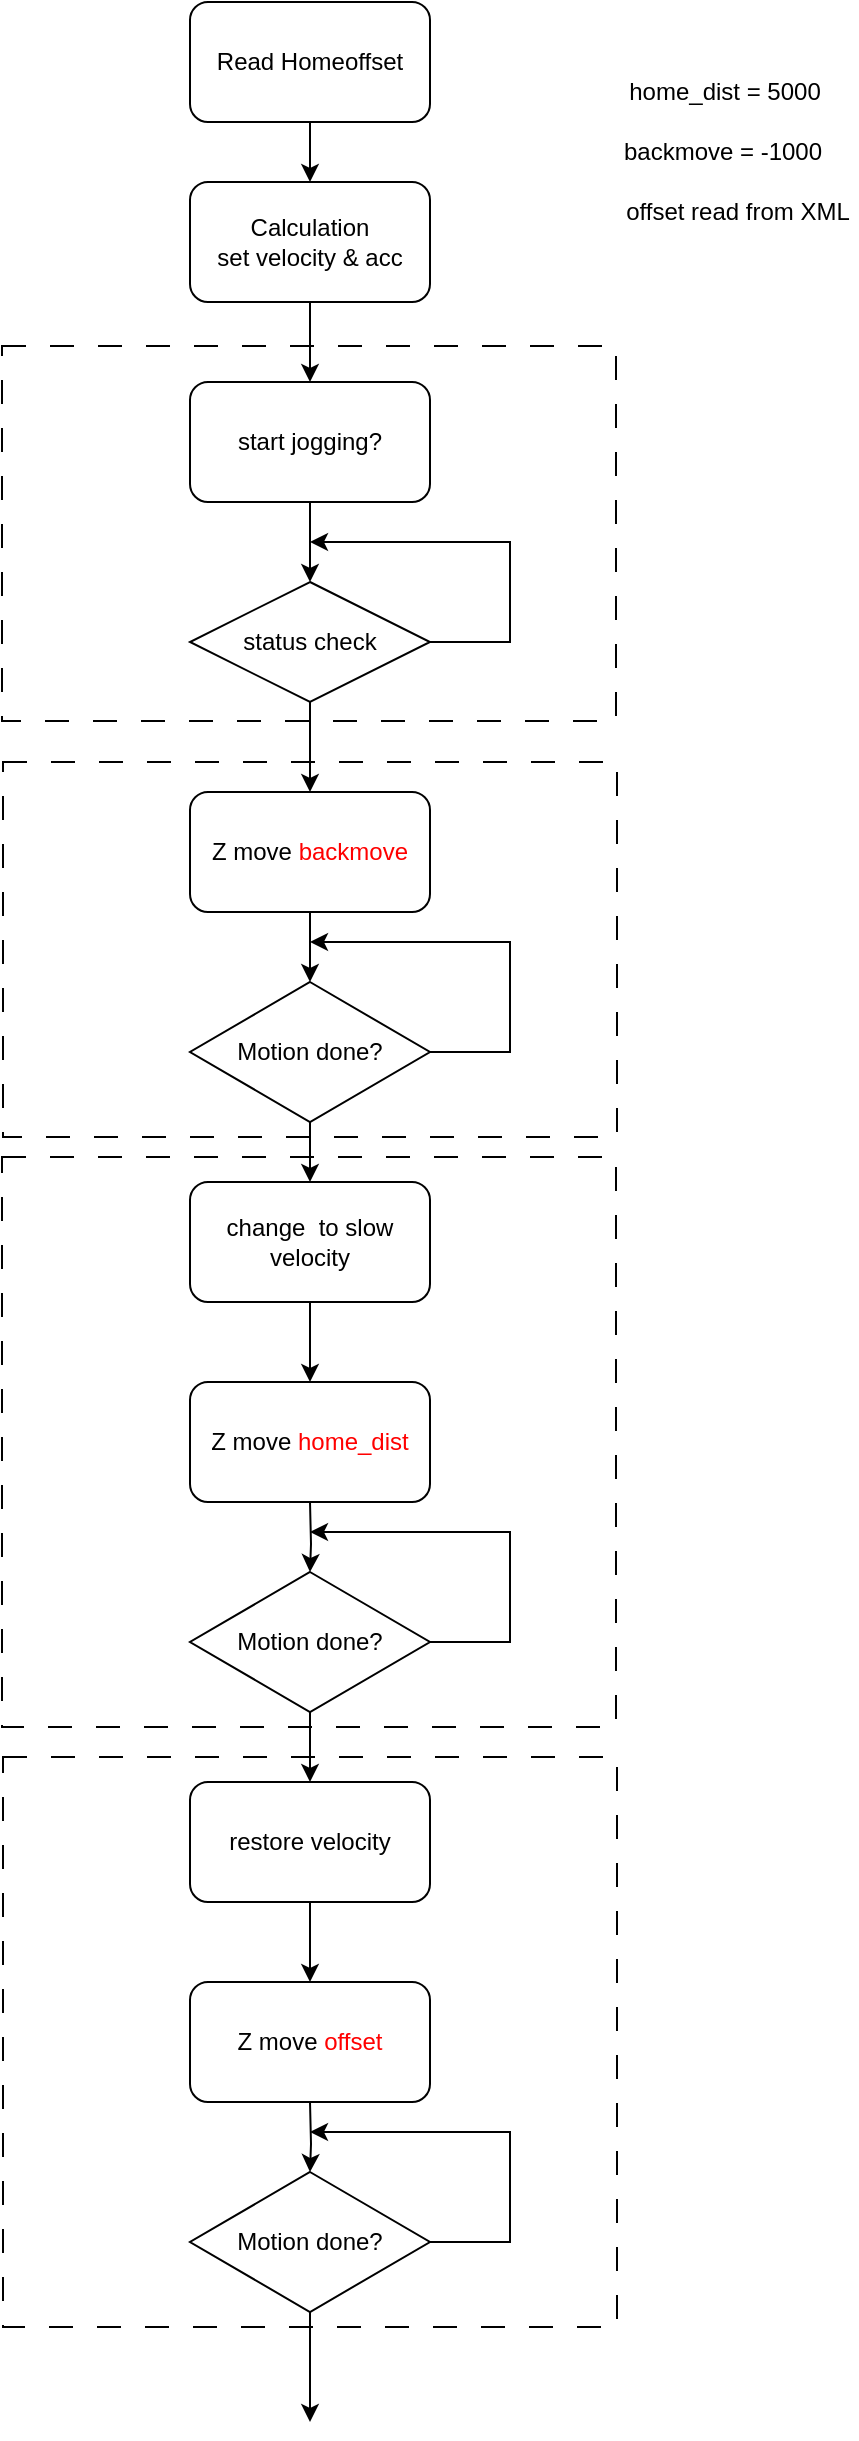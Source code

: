 <mxfile version="24.6.4" type="github">
  <diagram name="Page-1" id="c7558073-3199-34d8-9f00-42111426c3f3">
    <mxGraphModel dx="881" dy="814" grid="1" gridSize="10" guides="1" tooltips="1" connect="1" arrows="1" fold="1" page="1" pageScale="1" pageWidth="826" pageHeight="1169" background="none" math="0" shadow="0">
      <root>
        <mxCell id="0" />
        <mxCell id="1" parent="0" />
        <mxCell id="EC0Q1HJqiJkqx3kOZGj2-145" value="" style="rounded=0;whiteSpace=wrap;html=1;fillColor=none;dashed=1;dashPattern=12 12;" vertex="1" parent="1">
          <mxGeometry x="106" y="302" width="307" height="187.5" as="geometry" />
        </mxCell>
        <mxCell id="EC0Q1HJqiJkqx3kOZGj2-144" value="" style="rounded=0;whiteSpace=wrap;html=1;fillColor=none;dashed=1;dashPattern=12 12;" vertex="1" parent="1">
          <mxGeometry x="106.5" y="510" width="307" height="187.5" as="geometry" />
        </mxCell>
        <mxCell id="EC0Q1HJqiJkqx3kOZGj2-142" value="" style="rounded=0;whiteSpace=wrap;html=1;fillColor=none;dashed=1;dashPattern=12 12;" vertex="1" parent="1">
          <mxGeometry x="106.5" y="1007.5" width="307" height="285" as="geometry" />
        </mxCell>
        <mxCell id="EC0Q1HJqiJkqx3kOZGj2-143" value="" style="rounded=0;whiteSpace=wrap;html=1;fillColor=none;dashed=1;dashPattern=12 12;" vertex="1" parent="1">
          <mxGeometry x="106" y="707.5" width="307" height="285" as="geometry" />
        </mxCell>
        <mxCell id="EC0Q1HJqiJkqx3kOZGj2-105" value="" style="edgeStyle=orthogonalEdgeStyle;rounded=0;orthogonalLoop=1;jettySize=auto;html=1;" edge="1" parent="1" source="EC0Q1HJqiJkqx3kOZGj2-96" target="EC0Q1HJqiJkqx3kOZGj2-97">
          <mxGeometry relative="1" as="geometry" />
        </mxCell>
        <mxCell id="EC0Q1HJqiJkqx3kOZGj2-96" value="Read Homeoffset" style="rounded=1;whiteSpace=wrap;html=1;" vertex="1" parent="1">
          <mxGeometry x="200" y="130" width="120" height="60" as="geometry" />
        </mxCell>
        <mxCell id="EC0Q1HJqiJkqx3kOZGj2-104" value="" style="edgeStyle=orthogonalEdgeStyle;rounded=0;orthogonalLoop=1;jettySize=auto;html=1;" edge="1" parent="1" source="EC0Q1HJqiJkqx3kOZGj2-97" target="EC0Q1HJqiJkqx3kOZGj2-103">
          <mxGeometry relative="1" as="geometry" />
        </mxCell>
        <mxCell id="EC0Q1HJqiJkqx3kOZGj2-97" value="Calculation&lt;div&gt;set velocity &amp;amp; acc&lt;/div&gt;" style="rounded=1;whiteSpace=wrap;html=1;" vertex="1" parent="1">
          <mxGeometry x="200" y="220" width="120" height="60" as="geometry" />
        </mxCell>
        <mxCell id="EC0Q1HJqiJkqx3kOZGj2-98" value="home_dist = 5000" style="text;html=1;align=center;verticalAlign=middle;whiteSpace=wrap;rounded=0;" vertex="1" parent="1">
          <mxGeometry x="413.5" y="160" width="106.5" height="30" as="geometry" />
        </mxCell>
        <mxCell id="EC0Q1HJqiJkqx3kOZGj2-99" value="backmove = -1000" style="text;html=1;align=center;verticalAlign=middle;whiteSpace=wrap;rounded=0;" vertex="1" parent="1">
          <mxGeometry x="413" y="190" width="106.5" height="30" as="geometry" />
        </mxCell>
        <mxCell id="EC0Q1HJqiJkqx3kOZGj2-101" value="offset read from XML" style="text;html=1;align=center;verticalAlign=middle;whiteSpace=wrap;rounded=0;" vertex="1" parent="1">
          <mxGeometry x="413.5" y="220" width="120" height="30" as="geometry" />
        </mxCell>
        <mxCell id="EC0Q1HJqiJkqx3kOZGj2-107" value="" style="edgeStyle=orthogonalEdgeStyle;rounded=0;orthogonalLoop=1;jettySize=auto;html=1;" edge="1" parent="1" source="EC0Q1HJqiJkqx3kOZGj2-103" target="EC0Q1HJqiJkqx3kOZGj2-106">
          <mxGeometry relative="1" as="geometry" />
        </mxCell>
        <mxCell id="EC0Q1HJqiJkqx3kOZGj2-103" value="start jogging?" style="rounded=1;whiteSpace=wrap;html=1;" vertex="1" parent="1">
          <mxGeometry x="200" y="320" width="120" height="60" as="geometry" />
        </mxCell>
        <mxCell id="EC0Q1HJqiJkqx3kOZGj2-108" style="edgeStyle=orthogonalEdgeStyle;rounded=0;orthogonalLoop=1;jettySize=auto;html=1;exitX=1;exitY=0.5;exitDx=0;exitDy=0;" edge="1" parent="1" source="EC0Q1HJqiJkqx3kOZGj2-106">
          <mxGeometry relative="1" as="geometry">
            <mxPoint x="260" y="400" as="targetPoint" />
            <Array as="points">
              <mxPoint x="360" y="450" />
              <mxPoint x="360" y="400" />
            </Array>
          </mxGeometry>
        </mxCell>
        <mxCell id="EC0Q1HJqiJkqx3kOZGj2-110" value="" style="edgeStyle=orthogonalEdgeStyle;rounded=0;orthogonalLoop=1;jettySize=auto;html=1;" edge="1" parent="1" source="EC0Q1HJqiJkqx3kOZGj2-106" target="EC0Q1HJqiJkqx3kOZGj2-109">
          <mxGeometry relative="1" as="geometry" />
        </mxCell>
        <mxCell id="EC0Q1HJqiJkqx3kOZGj2-106" value="status check" style="rhombus;whiteSpace=wrap;html=1;" vertex="1" parent="1">
          <mxGeometry x="200" y="420" width="120" height="60" as="geometry" />
        </mxCell>
        <mxCell id="EC0Q1HJqiJkqx3kOZGj2-114" value="" style="edgeStyle=orthogonalEdgeStyle;rounded=0;orthogonalLoop=1;jettySize=auto;html=1;" edge="1" parent="1" source="EC0Q1HJqiJkqx3kOZGj2-109" target="EC0Q1HJqiJkqx3kOZGj2-113">
          <mxGeometry relative="1" as="geometry" />
        </mxCell>
        <mxCell id="EC0Q1HJqiJkqx3kOZGj2-109" value="Z move &lt;font color=&quot;#ff0000&quot;&gt;backmove&lt;/font&gt;" style="rounded=1;whiteSpace=wrap;html=1;" vertex="1" parent="1">
          <mxGeometry x="200" y="525" width="120" height="60" as="geometry" />
        </mxCell>
        <mxCell id="EC0Q1HJqiJkqx3kOZGj2-140" value="" style="edgeStyle=orthogonalEdgeStyle;rounded=0;orthogonalLoop=1;jettySize=auto;html=1;" edge="1" parent="1" source="EC0Q1HJqiJkqx3kOZGj2-113" target="EC0Q1HJqiJkqx3kOZGj2-123">
          <mxGeometry relative="1" as="geometry" />
        </mxCell>
        <mxCell id="EC0Q1HJqiJkqx3kOZGj2-113" value="Motion done?" style="rhombus;whiteSpace=wrap;html=1;" vertex="1" parent="1">
          <mxGeometry x="200" y="620" width="120" height="70" as="geometry" />
        </mxCell>
        <mxCell id="EC0Q1HJqiJkqx3kOZGj2-118" style="edgeStyle=orthogonalEdgeStyle;rounded=0;orthogonalLoop=1;jettySize=auto;html=1;exitX=1;exitY=0.5;exitDx=0;exitDy=0;" edge="1" parent="1" source="EC0Q1HJqiJkqx3kOZGj2-113">
          <mxGeometry relative="1" as="geometry">
            <mxPoint x="260" y="600" as="targetPoint" />
            <mxPoint x="385" y="660" as="sourcePoint" />
            <Array as="points">
              <mxPoint x="360" y="655" />
              <mxPoint x="360" y="600" />
            </Array>
          </mxGeometry>
        </mxCell>
        <mxCell id="EC0Q1HJqiJkqx3kOZGj2-119" style="edgeStyle=orthogonalEdgeStyle;rounded=0;orthogonalLoop=1;jettySize=auto;html=1;exitX=0.5;exitY=1;exitDx=0;exitDy=0;" edge="1" parent="1" source="EC0Q1HJqiJkqx3kOZGj2-113" target="EC0Q1HJqiJkqx3kOZGj2-113">
          <mxGeometry relative="1" as="geometry" />
        </mxCell>
        <mxCell id="EC0Q1HJqiJkqx3kOZGj2-120" style="edgeStyle=orthogonalEdgeStyle;rounded=0;orthogonalLoop=1;jettySize=auto;html=1;exitX=0.5;exitY=1;exitDx=0;exitDy=0;" edge="1" parent="1" source="EC0Q1HJqiJkqx3kOZGj2-113" target="EC0Q1HJqiJkqx3kOZGj2-113">
          <mxGeometry relative="1" as="geometry" />
        </mxCell>
        <mxCell id="EC0Q1HJqiJkqx3kOZGj2-141" value="" style="edgeStyle=orthogonalEdgeStyle;rounded=0;orthogonalLoop=1;jettySize=auto;html=1;" edge="1" parent="1" source="EC0Q1HJqiJkqx3kOZGj2-123" target="EC0Q1HJqiJkqx3kOZGj2-124">
          <mxGeometry relative="1" as="geometry" />
        </mxCell>
        <mxCell id="EC0Q1HJqiJkqx3kOZGj2-123" value="change&amp;nbsp; to slow velocity" style="rounded=1;whiteSpace=wrap;html=1;" vertex="1" parent="1">
          <mxGeometry x="200" y="720" width="120" height="60" as="geometry" />
        </mxCell>
        <mxCell id="EC0Q1HJqiJkqx3kOZGj2-124" value="Z move &lt;font color=&quot;#ff0000&quot;&gt;home_dist&lt;/font&gt;" style="rounded=1;whiteSpace=wrap;html=1;" vertex="1" parent="1">
          <mxGeometry x="200" y="820" width="120" height="60" as="geometry" />
        </mxCell>
        <mxCell id="EC0Q1HJqiJkqx3kOZGj2-125" value="" style="edgeStyle=orthogonalEdgeStyle;rounded=0;orthogonalLoop=1;jettySize=auto;html=1;" edge="1" parent="1" target="EC0Q1HJqiJkqx3kOZGj2-126">
          <mxGeometry relative="1" as="geometry">
            <mxPoint x="260" y="880" as="sourcePoint" />
          </mxGeometry>
        </mxCell>
        <mxCell id="EC0Q1HJqiJkqx3kOZGj2-138" value="" style="edgeStyle=orthogonalEdgeStyle;rounded=0;orthogonalLoop=1;jettySize=auto;html=1;" edge="1" parent="1" source="EC0Q1HJqiJkqx3kOZGj2-126" target="EC0Q1HJqiJkqx3kOZGj2-130">
          <mxGeometry relative="1" as="geometry" />
        </mxCell>
        <mxCell id="EC0Q1HJqiJkqx3kOZGj2-126" value="Motion done?" style="rhombus;whiteSpace=wrap;html=1;" vertex="1" parent="1">
          <mxGeometry x="200" y="915" width="120" height="70" as="geometry" />
        </mxCell>
        <mxCell id="EC0Q1HJqiJkqx3kOZGj2-127" style="edgeStyle=orthogonalEdgeStyle;rounded=0;orthogonalLoop=1;jettySize=auto;html=1;exitX=1;exitY=0.5;exitDx=0;exitDy=0;" edge="1" parent="1" source="EC0Q1HJqiJkqx3kOZGj2-126">
          <mxGeometry relative="1" as="geometry">
            <mxPoint x="260" y="895" as="targetPoint" />
            <mxPoint x="385" y="955" as="sourcePoint" />
            <Array as="points">
              <mxPoint x="360" y="950" />
              <mxPoint x="360" y="895" />
            </Array>
          </mxGeometry>
        </mxCell>
        <mxCell id="EC0Q1HJqiJkqx3kOZGj2-128" style="edgeStyle=orthogonalEdgeStyle;rounded=0;orthogonalLoop=1;jettySize=auto;html=1;exitX=0.5;exitY=1;exitDx=0;exitDy=0;" edge="1" parent="1" source="EC0Q1HJqiJkqx3kOZGj2-126" target="EC0Q1HJqiJkqx3kOZGj2-126">
          <mxGeometry relative="1" as="geometry" />
        </mxCell>
        <mxCell id="EC0Q1HJqiJkqx3kOZGj2-129" style="edgeStyle=orthogonalEdgeStyle;rounded=0;orthogonalLoop=1;jettySize=auto;html=1;exitX=0.5;exitY=1;exitDx=0;exitDy=0;" edge="1" parent="1" source="EC0Q1HJqiJkqx3kOZGj2-126" target="EC0Q1HJqiJkqx3kOZGj2-126">
          <mxGeometry relative="1" as="geometry" />
        </mxCell>
        <mxCell id="EC0Q1HJqiJkqx3kOZGj2-137" value="" style="edgeStyle=orthogonalEdgeStyle;rounded=0;orthogonalLoop=1;jettySize=auto;html=1;" edge="1" parent="1" source="EC0Q1HJqiJkqx3kOZGj2-130" target="EC0Q1HJqiJkqx3kOZGj2-131">
          <mxGeometry relative="1" as="geometry" />
        </mxCell>
        <mxCell id="EC0Q1HJqiJkqx3kOZGj2-130" value="restore velocity" style="rounded=1;whiteSpace=wrap;html=1;" vertex="1" parent="1">
          <mxGeometry x="200" y="1020" width="120" height="60" as="geometry" />
        </mxCell>
        <mxCell id="EC0Q1HJqiJkqx3kOZGj2-131" value="Z move &lt;font color=&quot;#ff0000&quot;&gt;offset&lt;/font&gt;" style="rounded=1;whiteSpace=wrap;html=1;" vertex="1" parent="1">
          <mxGeometry x="200" y="1120" width="120" height="60" as="geometry" />
        </mxCell>
        <mxCell id="EC0Q1HJqiJkqx3kOZGj2-132" value="" style="edgeStyle=orthogonalEdgeStyle;rounded=0;orthogonalLoop=1;jettySize=auto;html=1;" edge="1" parent="1" target="EC0Q1HJqiJkqx3kOZGj2-133">
          <mxGeometry relative="1" as="geometry">
            <mxPoint x="260" y="1180" as="sourcePoint" />
          </mxGeometry>
        </mxCell>
        <mxCell id="EC0Q1HJqiJkqx3kOZGj2-146" style="edgeStyle=orthogonalEdgeStyle;rounded=0;orthogonalLoop=1;jettySize=auto;html=1;exitX=0.5;exitY=1;exitDx=0;exitDy=0;" edge="1" parent="1" source="EC0Q1HJqiJkqx3kOZGj2-133">
          <mxGeometry relative="1" as="geometry">
            <mxPoint x="260" y="1340" as="targetPoint" />
          </mxGeometry>
        </mxCell>
        <mxCell id="EC0Q1HJqiJkqx3kOZGj2-133" value="Motion done?" style="rhombus;whiteSpace=wrap;html=1;" vertex="1" parent="1">
          <mxGeometry x="200" y="1215" width="120" height="70" as="geometry" />
        </mxCell>
        <mxCell id="EC0Q1HJqiJkqx3kOZGj2-134" style="edgeStyle=orthogonalEdgeStyle;rounded=0;orthogonalLoop=1;jettySize=auto;html=1;exitX=1;exitY=0.5;exitDx=0;exitDy=0;" edge="1" parent="1" source="EC0Q1HJqiJkqx3kOZGj2-133">
          <mxGeometry relative="1" as="geometry">
            <mxPoint x="260" y="1195" as="targetPoint" />
            <mxPoint x="385" y="1255" as="sourcePoint" />
            <Array as="points">
              <mxPoint x="360" y="1250" />
              <mxPoint x="360" y="1195" />
            </Array>
          </mxGeometry>
        </mxCell>
        <mxCell id="EC0Q1HJqiJkqx3kOZGj2-135" style="edgeStyle=orthogonalEdgeStyle;rounded=0;orthogonalLoop=1;jettySize=auto;html=1;exitX=0.5;exitY=1;exitDx=0;exitDy=0;" edge="1" parent="1" source="EC0Q1HJqiJkqx3kOZGj2-133" target="EC0Q1HJqiJkqx3kOZGj2-133">
          <mxGeometry relative="1" as="geometry" />
        </mxCell>
        <mxCell id="EC0Q1HJqiJkqx3kOZGj2-136" style="edgeStyle=orthogonalEdgeStyle;rounded=0;orthogonalLoop=1;jettySize=auto;html=1;exitX=0.5;exitY=1;exitDx=0;exitDy=0;" edge="1" parent="1" source="EC0Q1HJqiJkqx3kOZGj2-133" target="EC0Q1HJqiJkqx3kOZGj2-133">
          <mxGeometry relative="1" as="geometry" />
        </mxCell>
      </root>
    </mxGraphModel>
  </diagram>
</mxfile>
